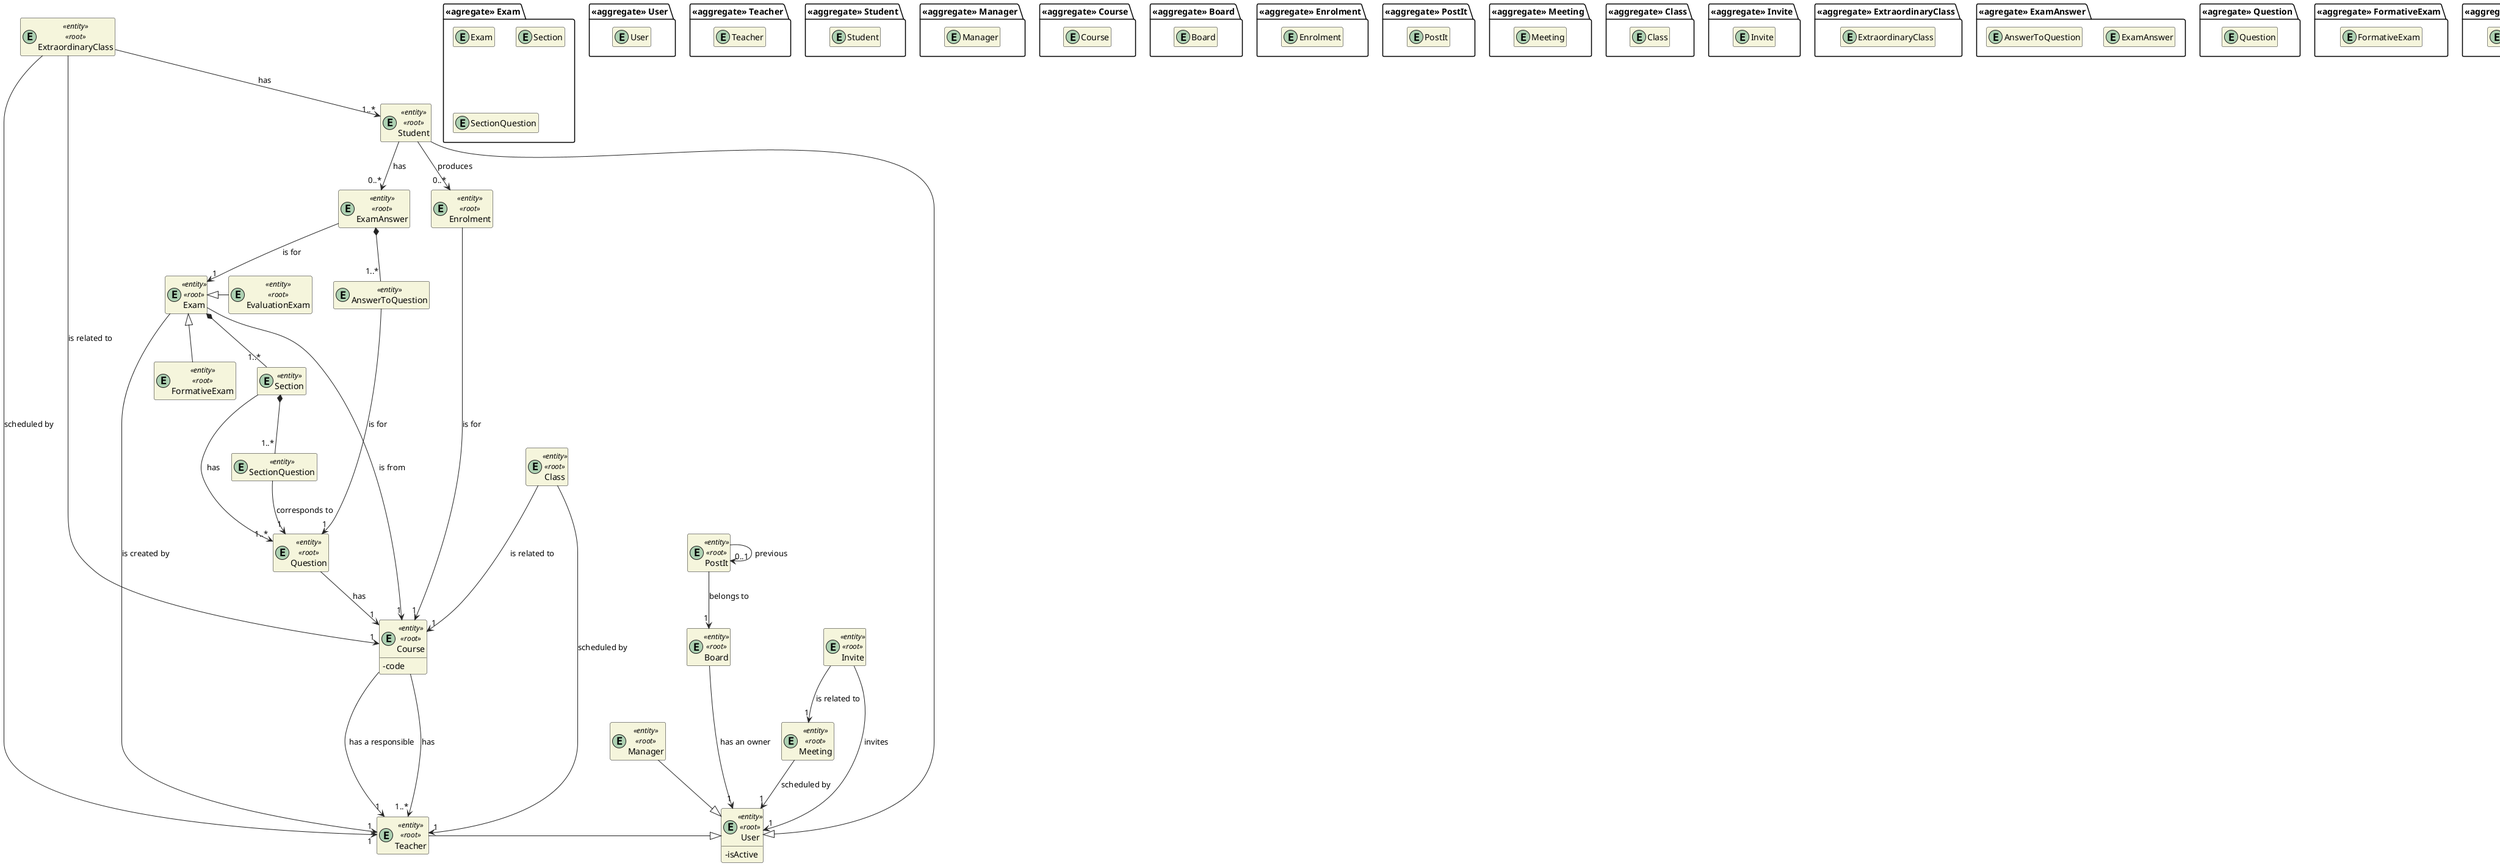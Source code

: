 @startuml DM
'https://plantuml.com/class-diagram

skinparam classAttributeIconSize 0
hide empty attributes
hide empty methods
skinparam classBackgroundColor beige
skinparam ArrowColor #222222

package "<<aggregate>> User" {
  entity User
}

entity User <<entity>> <<root>> {
  - isActive
}

package "<<aggregate>> Teacher" {
  entity Teacher
}

entity Teacher <<entity>> <<root>> {

}

package "<<aggregate>> Student" {
  entity Student
}

entity Student <<entity>> <<root>> {

}

package "<<aggregate>> Manager" {
  entity Manager
}

entity Manager <<entity>> <<root>> {

}

package "<<aggregate>> Course" {
  entity Course
}

entity Course <<entity>> <<root>> {
  - code
}

package "<<aggregate>> Board" {
  entity Board
}

entity Board <<entity>> <<root>> {
}

package "<<aggregate>> Enrolment" {
  entity Enrolment
}

entity Enrolment <<entity>> <<root>> {
}

package "<<aggregate>> PostIt" {
  entity PostIt
}

entity PostIt <<entity>> <<root>> {

}

package "<<aggregate>> Meeting" {
  entity Meeting
}

entity Meeting <<entity>> <<root>> {

}

package "<<aggregate>> Class" {
  entity Class
}

entity Class <<entity>> <<root>> {

}

package "<<aggregate>> Invite" {
  entity Invite
}

entity Invite <<entity>> <<root>> {

}

package "<<aggregate>> ExtraordinaryClass" {
  entity ExtraordinaryClass
}

entity ExtraordinaryClass <<entity>> <<root>> {

}

package "<<agregate>> ExamAnswer" {
  entity ExamAnswer
  entity AnswerToQuestion
}

package "<<agregate>> Question" {
  entity Question
}

entity Question <<entity>> <<root>> {}
entity ExamAnswer <<entity>> <<root>> {}
entity AnswerToQuestion <<entity>> {}


package "<<agregate>> Exam" {
  entity Exam
  entity Section
  entity SectionQuestion
}

entity Exam <<entity>> <<root>> {}
entity Section <<entity>> {}
entity SectionQuestion <<entity>> {}

entity ExamAnswer <<entity>> <<root>> {

}

package "<<aggregate>> FormativeExam" {
  entity FormativeExam
}

entity FormativeExam <<entity>> <<root>> {
}

package "<<aggregate>> EvaluationExam" {
  entity EvaluationExam
}

entity EvaluationExam <<entity>> <<root>> {
}


Teacher -|> User
Student --|> User
Manager --|> User

Course ---> "1..*" Teacher : has
Course --> "1" Teacher : has a responsible

Enrolment --> "1" Course : is for
Student --> "0..*" Enrolment : produces

Board ---> "1" User : has an owner

PostIt --> "1" Board: belongs to
PostIt --> "0..1" PostIt : previous

Exam ---> "1" Course : is from
Exam --> "1" Teacher : is created by
Exam *-- "1..*" Section
Exam <|- EvaluationExam
Exam <|-- FormativeExam

Section *-- "1..*" SectionQuestion
SectionQuestion --> "1" Question : corresponds to

Section --> "1..*" Question : has

ExamAnswer --> "1" Exam : is for
ExamAnswer *-- "1..*" AnswerToQuestion
AnswerToQuestion --> "1" Question : is for

Invite --> "1" User : invites
Invite --> "1" Meeting : is related to

Class ---> "1" Course : is related to
Class ---> "1" Teacher : scheduled by

ExtraordinaryClass --> "1" Teacher : scheduled by
ExtraordinaryClass --> "1..*" Student : has
ExtraordinaryClass --> "1" Course : is related to

Student --> "0..*" ExamAnswer : has

Meeting --> "1" User : scheduled by

Question --> "1" Course : has

@enduml
